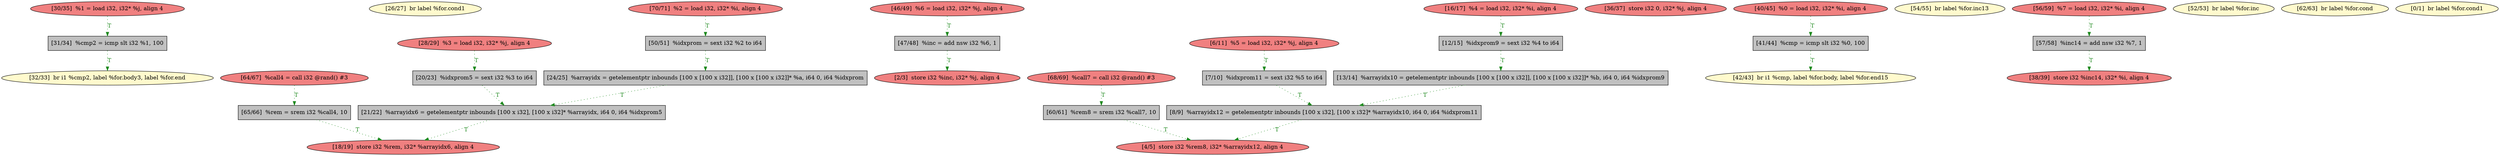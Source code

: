
digraph G {


node715 [fillcolor=lightcoral,label="[30/35]  %1 = load i32, i32* %j, align 4",shape=ellipse,style=filled ]
node712 [fillcolor=lemonchiffon,label="[26/27]  br label %for.cond1",shape=ellipse,style=filled ]
node711 [fillcolor=grey,label="[24/25]  %arrayidx = getelementptr inbounds [100 x [100 x i32]], [100 x [100 x i32]]* %a, i64 0, i64 %idxprom",shape=rectangle,style=filled ]
node710 [fillcolor=grey,label="[20/23]  %idxprom5 = sext i32 %3 to i64",shape=rectangle,style=filled ]
node709 [fillcolor=lightcoral,label="[2/3]  store i32 %inc, i32* %j, align 4",shape=ellipse,style=filled ]
node717 [fillcolor=grey,label="[13/14]  %arrayidx10 = getelementptr inbounds [100 x [100 x i32]], [100 x [100 x i32]]* %b, i64 0, i64 %idxprom9",shape=rectangle,style=filled ]
node708 [fillcolor=lightcoral,label="[18/19]  store i32 %rem, i32* %arrayidx6, align 4",shape=ellipse,style=filled ]
node706 [fillcolor=grey,label="[8/9]  %arrayidx12 = getelementptr inbounds [100 x i32], [100 x i32]* %arrayidx10, i64 0, i64 %idxprom11",shape=rectangle,style=filled ]
node707 [fillcolor=grey,label="[12/15]  %idxprom9 = sext i32 %4 to i64",shape=rectangle,style=filled ]
node703 [fillcolor=lightcoral,label="[4/5]  store i32 %rem8, i32* %arrayidx12, align 4",shape=ellipse,style=filled ]
node702 [fillcolor=lightcoral,label="[6/11]  %5 = load i32, i32* %j, align 4",shape=ellipse,style=filled ]
node700 [fillcolor=grey,label="[65/66]  %rem = srem i32 %call4, 10",shape=rectangle,style=filled ]
node686 [fillcolor=grey,label="[47/48]  %inc = add nsw i32 %6, 1",shape=rectangle,style=filled ]
node716 [fillcolor=lightcoral,label="[36/37]  store i32 0, i32* %j, align 4",shape=ellipse,style=filled ]
node685 [fillcolor=lemonchiffon,label="[42/43]  br i1 %cmp, label %for.body, label %for.end15",shape=ellipse,style=filled ]
node714 [fillcolor=lightcoral,label="[28/29]  %3 = load i32, i32* %j, align 4",shape=ellipse,style=filled ]
node694 [fillcolor=lemonchiffon,label="[54/55]  br label %for.inc13",shape=ellipse,style=filled ]
node701 [fillcolor=lightcoral,label="[38/39]  store i32 %inc14, i32* %i, align 4",shape=ellipse,style=filled ]
node696 [fillcolor=lightcoral,label="[70/71]  %2 = load i32, i32* %i, align 4",shape=ellipse,style=filled ]
node682 [fillcolor=grey,label="[41/44]  %cmp = icmp slt i32 %0, 100",shape=rectangle,style=filled ]
node693 [fillcolor=lemonchiffon,label="[52/53]  br label %for.inc",shape=ellipse,style=filled ]
node688 [fillcolor=grey,label="[50/51]  %idxprom = sext i32 %2 to i64",shape=rectangle,style=filled ]
node698 [fillcolor=lemonchiffon,label="[62/63]  br label %for.cond",shape=ellipse,style=filled ]
node684 [fillcolor=grey,label="[7/10]  %idxprom11 = sext i32 %5 to i64",shape=rectangle,style=filled ]
node689 [fillcolor=grey,label="[31/34]  %cmp2 = icmp slt i32 %1, 100",shape=rectangle,style=filled ]
node705 [fillcolor=lightcoral,label="[16/17]  %4 = load i32, i32* %i, align 4",shape=ellipse,style=filled ]
node704 [fillcolor=lemonchiffon,label="[0/1]  br label %for.cond1",shape=ellipse,style=filled ]
node697 [fillcolor=grey,label="[60/61]  %rem8 = srem i32 %call7, 10",shape=rectangle,style=filled ]
node690 [fillcolor=grey,label="[21/22]  %arrayidx6 = getelementptr inbounds [100 x i32], [100 x i32]* %arrayidx, i64 0, i64 %idxprom5",shape=rectangle,style=filled ]
node683 [fillcolor=lightcoral,label="[46/49]  %6 = load i32, i32* %j, align 4",shape=ellipse,style=filled ]
node692 [fillcolor=lightcoral,label="[40/45]  %0 = load i32, i32* %i, align 4",shape=ellipse,style=filled ]
node713 [fillcolor=lemonchiffon,label="[32/33]  br i1 %cmp2, label %for.body3, label %for.end",shape=ellipse,style=filled ]
node687 [fillcolor=grey,label="[57/58]  %inc14 = add nsw i32 %7, 1",shape=rectangle,style=filled ]
node695 [fillcolor=lightcoral,label="[68/69]  %call7 = call i32 @rand() #3",shape=ellipse,style=filled ]
node699 [fillcolor=lightcoral,label="[64/67]  %call4 = call i32 @rand() #3",shape=ellipse,style=filled ]
node691 [fillcolor=lightcoral,label="[56/59]  %7 = load i32, i32* %i, align 4",shape=ellipse,style=filled ]

node688->node711 [style=dotted,color=forestgreen,label="T",fontcolor=forestgreen ]
node690->node708 [style=dotted,color=forestgreen,label="T",fontcolor=forestgreen ]
node717->node706 [style=dotted,color=forestgreen,label="T",fontcolor=forestgreen ]
node699->node700 [style=dotted,color=forestgreen,label="T",fontcolor=forestgreen ]
node695->node697 [style=dotted,color=forestgreen,label="T",fontcolor=forestgreen ]
node687->node701 [style=dotted,color=forestgreen,label="T",fontcolor=forestgreen ]
node715->node689 [style=dotted,color=forestgreen,label="T",fontcolor=forestgreen ]
node706->node703 [style=dotted,color=forestgreen,label="T",fontcolor=forestgreen ]
node689->node713 [style=dotted,color=forestgreen,label="T",fontcolor=forestgreen ]
node684->node706 [style=dotted,color=forestgreen,label="T",fontcolor=forestgreen ]
node697->node703 [style=dotted,color=forestgreen,label="T",fontcolor=forestgreen ]
node682->node685 [style=dotted,color=forestgreen,label="T",fontcolor=forestgreen ]
node692->node682 [style=dotted,color=forestgreen,label="T",fontcolor=forestgreen ]
node683->node686 [style=dotted,color=forestgreen,label="T",fontcolor=forestgreen ]
node711->node690 [style=dotted,color=forestgreen,label="T",fontcolor=forestgreen ]
node696->node688 [style=dotted,color=forestgreen,label="T",fontcolor=forestgreen ]
node686->node709 [style=dotted,color=forestgreen,label="T",fontcolor=forestgreen ]
node705->node707 [style=dotted,color=forestgreen,label="T",fontcolor=forestgreen ]
node691->node687 [style=dotted,color=forestgreen,label="T",fontcolor=forestgreen ]
node700->node708 [style=dotted,color=forestgreen,label="T",fontcolor=forestgreen ]
node714->node710 [style=dotted,color=forestgreen,label="T",fontcolor=forestgreen ]
node702->node684 [style=dotted,color=forestgreen,label="T",fontcolor=forestgreen ]
node710->node690 [style=dotted,color=forestgreen,label="T",fontcolor=forestgreen ]
node707->node717 [style=dotted,color=forestgreen,label="T",fontcolor=forestgreen ]


}
